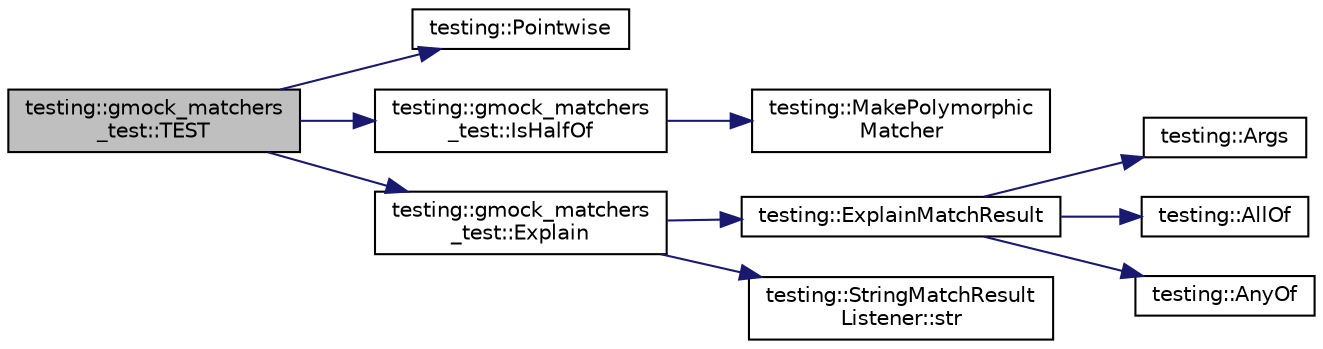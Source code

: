 digraph "testing::gmock_matchers_test::TEST"
{
  edge [fontname="Helvetica",fontsize="10",labelfontname="Helvetica",labelfontsize="10"];
  node [fontname="Helvetica",fontsize="10",shape=record];
  rankdir="LR";
  Node1928 [label="testing::gmock_matchers\l_test::TEST",height=0.2,width=0.4,color="black", fillcolor="grey75", style="filled", fontcolor="black"];
  Node1928 -> Node1929 [color="midnightblue",fontsize="10",style="solid",fontname="Helvetica"];
  Node1929 [label="testing::Pointwise",height=0.2,width=0.4,color="black", fillcolor="white", style="filled",URL="$d0/d75/namespacetesting.html#a51ee81f6f1723f7a7aff0429b1d76ec1"];
  Node1928 -> Node1930 [color="midnightblue",fontsize="10",style="solid",fontname="Helvetica"];
  Node1930 [label="testing::gmock_matchers\l_test::IsHalfOf",height=0.2,width=0.4,color="black", fillcolor="white", style="filled",URL="$d5/de1/namespacetesting_1_1gmock__matchers__test.html#ace0a8f64b108c7a9c32c2cac15185461"];
  Node1930 -> Node1931 [color="midnightblue",fontsize="10",style="solid",fontname="Helvetica"];
  Node1931 [label="testing::MakePolymorphic\lMatcher",height=0.2,width=0.4,color="black", fillcolor="white", style="filled",URL="$d0/d75/namespacetesting.html#a667ca94f190ec2e17ee2fbfdb7d3da04"];
  Node1928 -> Node1932 [color="midnightblue",fontsize="10",style="solid",fontname="Helvetica"];
  Node1932 [label="testing::gmock_matchers\l_test::Explain",height=0.2,width=0.4,color="black", fillcolor="white", style="filled",URL="$d5/de1/namespacetesting_1_1gmock__matchers__test.html#a54e38d7df891801181af4c2acc38c3d5"];
  Node1932 -> Node1933 [color="midnightblue",fontsize="10",style="solid",fontname="Helvetica"];
  Node1933 [label="testing::ExplainMatchResult",height=0.2,width=0.4,color="black", fillcolor="white", style="filled",URL="$d0/d75/namespacetesting.html#a6d5fbd5104dafc63bf705dafbcb5ce18"];
  Node1933 -> Node1934 [color="midnightblue",fontsize="10",style="solid",fontname="Helvetica"];
  Node1934 [label="testing::Args",height=0.2,width=0.4,color="black", fillcolor="white", style="filled",URL="$d0/d75/namespacetesting.html#aaca153f67b689b8b9d5b8c67ecf8cee4"];
  Node1933 -> Node1935 [color="midnightblue",fontsize="10",style="solid",fontname="Helvetica"];
  Node1935 [label="testing::AllOf",height=0.2,width=0.4,color="black", fillcolor="white", style="filled",URL="$d0/d75/namespacetesting.html#af7618e8606c1cb45738163688944e2b7"];
  Node1933 -> Node1936 [color="midnightblue",fontsize="10",style="solid",fontname="Helvetica"];
  Node1936 [label="testing::AnyOf",height=0.2,width=0.4,color="black", fillcolor="white", style="filled",URL="$d0/d75/namespacetesting.html#a81cfefd9f75cdce827d5bc873cf73aac"];
  Node1932 -> Node1937 [color="midnightblue",fontsize="10",style="solid",fontname="Helvetica"];
  Node1937 [label="testing::StringMatchResult\lListener::str",height=0.2,width=0.4,color="black", fillcolor="white", style="filled",URL="$d9/dd6/classtesting_1_1_string_match_result_listener.html#a77e501016fa53b76e7eee1739d25dde9"];
}
